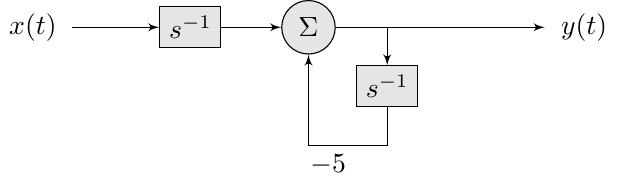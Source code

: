 \documentclass{standalone}
\usepackage{tikz}
\usetikzlibrary{calc}
\usetikzlibrary{positioning}
\usetikzlibrary{shapes,arrows,decorations.pathreplacing,decorations.markings}
\tikzstyle{block} = [draw, fill=gray!20, rectangle]
\tikzstyle{sum} = [draw, fill=gray!20, circle, node distance=1cm]
\tikzstyle{input} = [coordinate]
\tikzstyle{output} = [coordinate]
\tikzstyle{pinstyle} = [pin edge={to-,thin,black}]
\usepackage{pgfplots}
 \pgfplotsset{compat=1.13}
 \usepackage{transparent}

\begin{document}
\begin{tikzpicture}[auto, node distance=2cm,>=latex',scale=1, every node/.style={transform shape}]

    \node [block] at (1.5,0) (block1) {$s^{-1}$};
    \node [block] at (4,-0.75) (block2) {$s^{-1}$};

    \node[sum] at (3,0) (sum) {$\Sigma$};

    \node [input] at (0,0) (input) {};
    \node [input] at (3,-1.5) (feedback) {};
    \node [output] at (5,0) (output1) {};
    \node [output] at (6,0) (output2) {};

    \draw[->] (input) -- (block1);
    \draw[->] (block1) -- (sum);
    \draw (sum) -- (output1);
    \draw[->] (output1) -- (output2);
    \draw[->] (sum) -| (block2);
    \draw (block2) |- (feedback);
    \draw[->] (feedback) -| (sum);
    
    \node at (-0.5,0) {$x(t)$};
    \node at (6.5,0) {$y(t)$};

    \node at (3.25,-1.75) {$-5$};

\end{tikzpicture}

\end{document}

